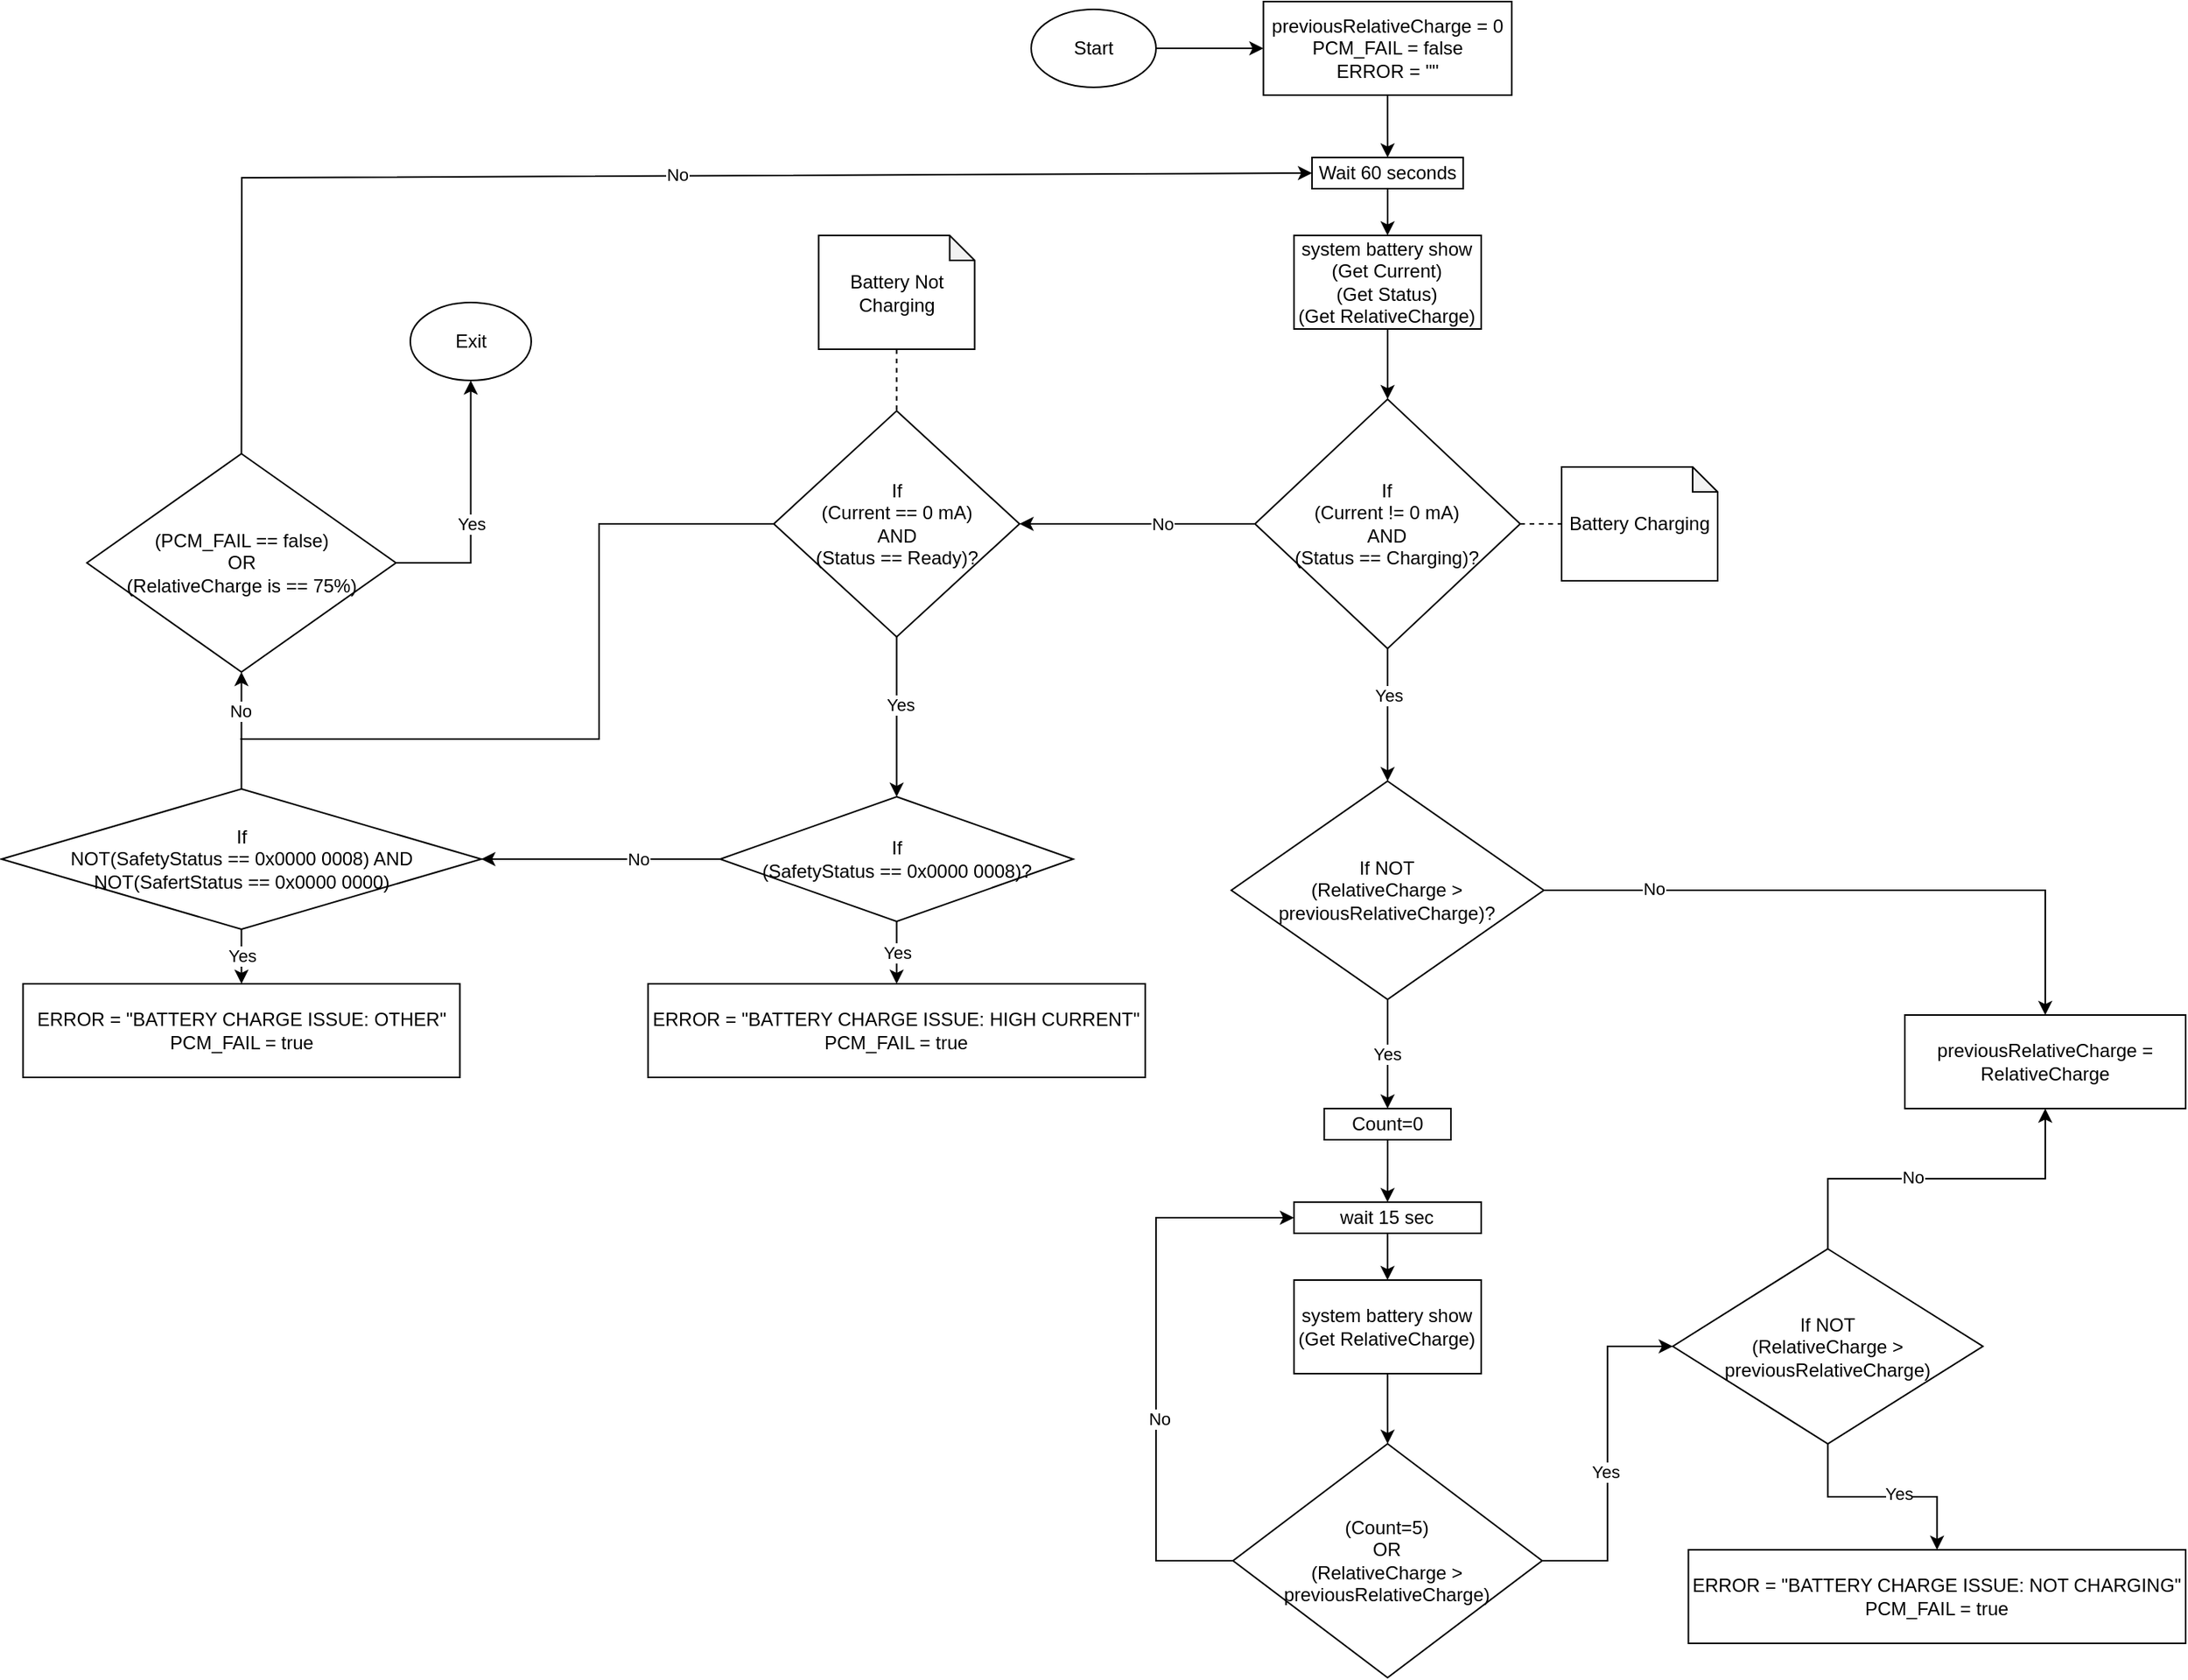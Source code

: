 <mxfile version="24.4.8" type="github">
  <diagram id="C5RBs43oDa-KdzZeNtuy" name="Page-1">
    <mxGraphModel dx="1632" dy="605" grid="1" gridSize="10" guides="1" tooltips="1" connect="1" arrows="1" fold="1" page="1" pageScale="1" pageWidth="827" pageHeight="1169" math="0" shadow="0">
      <root>
        <mxCell id="WIyWlLk6GJQsqaUBKTNV-0" />
        <mxCell id="WIyWlLk6GJQsqaUBKTNV-1" parent="WIyWlLk6GJQsqaUBKTNV-0" />
        <mxCell id="sKkCY-q4_aUjuxy-T2T2-13" value="" style="edgeStyle=orthogonalEdgeStyle;rounded=0;orthogonalLoop=1;jettySize=auto;html=1;" parent="WIyWlLk6GJQsqaUBKTNV-1" source="sKkCY-q4_aUjuxy-T2T2-6" target="sKkCY-q4_aUjuxy-T2T2-11" edge="1">
          <mxGeometry relative="1" as="geometry" />
        </mxCell>
        <mxCell id="sKkCY-q4_aUjuxy-T2T2-14" value="No" style="edgeLabel;html=1;align=center;verticalAlign=middle;resizable=0;points=[];" parent="sKkCY-q4_aUjuxy-T2T2-13" vertex="1" connectable="0">
          <mxGeometry x="-0.206" relative="1" as="geometry">
            <mxPoint as="offset" />
          </mxGeometry>
        </mxCell>
        <mxCell id="sKkCY-q4_aUjuxy-T2T2-18" value="" style="edgeStyle=orthogonalEdgeStyle;rounded=0;orthogonalLoop=1;jettySize=auto;html=1;" parent="WIyWlLk6GJQsqaUBKTNV-1" source="sKkCY-q4_aUjuxy-T2T2-6" target="sKkCY-q4_aUjuxy-T2T2-17" edge="1">
          <mxGeometry relative="1" as="geometry" />
        </mxCell>
        <mxCell id="sKkCY-q4_aUjuxy-T2T2-78" value="Yes" style="edgeLabel;html=1;align=center;verticalAlign=middle;resizable=0;points=[];" parent="sKkCY-q4_aUjuxy-T2T2-18" vertex="1" connectable="0">
          <mxGeometry x="-0.298" relative="1" as="geometry">
            <mxPoint as="offset" />
          </mxGeometry>
        </mxCell>
        <mxCell id="sKkCY-q4_aUjuxy-T2T2-6" value="&lt;div&gt;&lt;span style=&quot;background-color: initial;&quot;&gt;If&lt;/span&gt;&lt;/div&gt;&lt;div&gt;&lt;span style=&quot;background-color: initial;&quot;&gt;(Current != 0 mA)&lt;/span&gt;&lt;/div&gt;&lt;div&gt;&lt;span style=&quot;background-color: initial;&quot;&gt;AND&lt;/span&gt;&lt;/div&gt;&lt;div&gt;&lt;span style=&quot;background-color: initial;&quot;&gt;(Status == Charging)?&lt;/span&gt;&lt;/div&gt;" style="rhombus;whiteSpace=wrap;html=1;direction=west;" parent="WIyWlLk6GJQsqaUBKTNV-1" vertex="1">
          <mxGeometry x="463.44" y="302" width="170" height="160" as="geometry" />
        </mxCell>
        <mxCell id="sKkCY-q4_aUjuxy-T2T2-47" value="" style="edgeStyle=orthogonalEdgeStyle;rounded=0;orthogonalLoop=1;jettySize=auto;html=1;" parent="WIyWlLk6GJQsqaUBKTNV-1" source="sKkCY-q4_aUjuxy-T2T2-11" target="sKkCY-q4_aUjuxy-T2T2-46" edge="1">
          <mxGeometry relative="1" as="geometry" />
        </mxCell>
        <mxCell id="sKkCY-q4_aUjuxy-T2T2-62" value="Yes" style="edgeLabel;html=1;align=center;verticalAlign=middle;resizable=0;points=[];" parent="sKkCY-q4_aUjuxy-T2T2-47" vertex="1" connectable="0">
          <mxGeometry x="-0.164" y="2" relative="1" as="geometry">
            <mxPoint as="offset" />
          </mxGeometry>
        </mxCell>
        <mxCell id="sKkCY-q4_aUjuxy-T2T2-11" value="&lt;div&gt;If&lt;/div&gt;(Current == 0 mA)&lt;div&gt;AND&lt;/div&gt;&lt;div&gt;(Status == Ready)?&lt;br&gt;&lt;/div&gt;" style="rhombus;whiteSpace=wrap;html=1;" parent="WIyWlLk6GJQsqaUBKTNV-1" vertex="1">
          <mxGeometry x="155" y="309.5" width="157.5" height="145" as="geometry" />
        </mxCell>
        <mxCell id="sKkCY-q4_aUjuxy-T2T2-20" value="Yes" style="edgeStyle=orthogonalEdgeStyle;rounded=0;orthogonalLoop=1;jettySize=auto;html=1;" parent="WIyWlLk6GJQsqaUBKTNV-1" source="sKkCY-q4_aUjuxy-T2T2-17" target="sKkCY-q4_aUjuxy-T2T2-19" edge="1">
          <mxGeometry relative="1" as="geometry" />
        </mxCell>
        <mxCell id="sKkCY-q4_aUjuxy-T2T2-44" value="" style="edgeStyle=orthogonalEdgeStyle;rounded=0;orthogonalLoop=1;jettySize=auto;html=1;entryX=0.5;entryY=0;entryDx=0;entryDy=0;" parent="WIyWlLk6GJQsqaUBKTNV-1" source="sKkCY-q4_aUjuxy-T2T2-17" target="sKkCY-q4_aUjuxy-T2T2-48" edge="1">
          <mxGeometry relative="1" as="geometry">
            <mxPoint x="950" y="937" as="targetPoint" />
          </mxGeometry>
        </mxCell>
        <mxCell id="sKkCY-q4_aUjuxy-T2T2-45" value="No" style="edgeLabel;html=1;align=center;verticalAlign=middle;resizable=0;points=[];" parent="sKkCY-q4_aUjuxy-T2T2-44" vertex="1" connectable="0">
          <mxGeometry x="-0.648" y="1" relative="1" as="geometry">
            <mxPoint as="offset" />
          </mxGeometry>
        </mxCell>
        <mxCell id="sKkCY-q4_aUjuxy-T2T2-17" value="&lt;div style=&quot;&quot;&gt;If NOT&lt;br&gt;&lt;/div&gt;&lt;div style=&quot;&quot;&gt;&lt;span style=&quot;background-color: initial;&quot;&gt;(RelativeCharge &amp;gt; previousRelativeCharge)?&lt;/span&gt;&lt;/div&gt;" style="rhombus;whiteSpace=wrap;html=1;align=center;" parent="WIyWlLk6GJQsqaUBKTNV-1" vertex="1">
          <mxGeometry x="448.28" y="547" width="200.31" height="140" as="geometry" />
        </mxCell>
        <mxCell id="sKkCY-q4_aUjuxy-T2T2-22" value="" style="edgeStyle=orthogonalEdgeStyle;rounded=0;orthogonalLoop=1;jettySize=auto;html=1;" parent="WIyWlLk6GJQsqaUBKTNV-1" source="sKkCY-q4_aUjuxy-T2T2-19" target="sKkCY-q4_aUjuxy-T2T2-21" edge="1">
          <mxGeometry relative="1" as="geometry" />
        </mxCell>
        <mxCell id="sKkCY-q4_aUjuxy-T2T2-19" value="Count=0" style="whiteSpace=wrap;html=1;" parent="WIyWlLk6GJQsqaUBKTNV-1" vertex="1">
          <mxGeometry x="507.81" y="757" width="81.25" height="20" as="geometry" />
        </mxCell>
        <mxCell id="sKkCY-q4_aUjuxy-T2T2-58" value="" style="edgeStyle=orthogonalEdgeStyle;rounded=0;orthogonalLoop=1;jettySize=auto;html=1;" parent="WIyWlLk6GJQsqaUBKTNV-1" source="sKkCY-q4_aUjuxy-T2T2-21" target="sKkCY-q4_aUjuxy-T2T2-57" edge="1">
          <mxGeometry relative="1" as="geometry" />
        </mxCell>
        <mxCell id="sKkCY-q4_aUjuxy-T2T2-21" value="&lt;div&gt;wait 15 sec&lt;/div&gt;" style="whiteSpace=wrap;html=1;" parent="WIyWlLk6GJQsqaUBKTNV-1" vertex="1">
          <mxGeometry x="488.44" y="817" width="120" height="20" as="geometry" />
        </mxCell>
        <mxCell id="sKkCY-q4_aUjuxy-T2T2-33" value="" style="edgeStyle=orthogonalEdgeStyle;rounded=0;orthogonalLoop=1;jettySize=auto;html=1;entryX=0;entryY=0.5;entryDx=0;entryDy=0;" parent="WIyWlLk6GJQsqaUBKTNV-1" source="sKkCY-q4_aUjuxy-T2T2-25" target="sKkCY-q4_aUjuxy-T2T2-32" edge="1">
          <mxGeometry relative="1" as="geometry" />
        </mxCell>
        <mxCell id="sKkCY-q4_aUjuxy-T2T2-34" value="Yes" style="edgeLabel;html=1;align=center;verticalAlign=middle;resizable=0;points=[];" parent="sKkCY-q4_aUjuxy-T2T2-33" vertex="1" connectable="0">
          <mxGeometry x="-0.106" y="2" relative="1" as="geometry">
            <mxPoint as="offset" />
          </mxGeometry>
        </mxCell>
        <mxCell id="sKkCY-q4_aUjuxy-T2T2-25" value="(Count=5)&lt;div&gt;&lt;span style=&quot;background-color: initial;&quot;&gt;OR&lt;/span&gt;&lt;div&gt;(RelativeCharge &amp;gt; previousRelativeCharge)&lt;br&gt;&lt;/div&gt;&lt;/div&gt;" style="rhombus;whiteSpace=wrap;html=1;" parent="WIyWlLk6GJQsqaUBKTNV-1" vertex="1">
          <mxGeometry x="449.37" y="972" width="198.14" height="150" as="geometry" />
        </mxCell>
        <mxCell id="sKkCY-q4_aUjuxy-T2T2-49" value="" style="edgeStyle=orthogonalEdgeStyle;rounded=0;orthogonalLoop=1;jettySize=auto;html=1;" parent="WIyWlLk6GJQsqaUBKTNV-1" source="sKkCY-q4_aUjuxy-T2T2-32" target="sKkCY-q4_aUjuxy-T2T2-48" edge="1">
          <mxGeometry relative="1" as="geometry" />
        </mxCell>
        <mxCell id="sKkCY-q4_aUjuxy-T2T2-50" value="No" style="edgeLabel;html=1;align=center;verticalAlign=middle;resizable=0;points=[];" parent="sKkCY-q4_aUjuxy-T2T2-49" vertex="1" connectable="0">
          <mxGeometry x="-0.134" y="1" relative="1" as="geometry">
            <mxPoint as="offset" />
          </mxGeometry>
        </mxCell>
        <mxCell id="sKkCY-q4_aUjuxy-T2T2-52" value="" style="edgeStyle=orthogonalEdgeStyle;rounded=0;orthogonalLoop=1;jettySize=auto;html=1;" parent="WIyWlLk6GJQsqaUBKTNV-1" source="sKkCY-q4_aUjuxy-T2T2-32" target="sKkCY-q4_aUjuxy-T2T2-51" edge="1">
          <mxGeometry relative="1" as="geometry" />
        </mxCell>
        <mxCell id="sKkCY-q4_aUjuxy-T2T2-54" value="Yes" style="edgeLabel;html=1;align=center;verticalAlign=middle;resizable=0;points=[];" parent="sKkCY-q4_aUjuxy-T2T2-52" vertex="1" connectable="0">
          <mxGeometry x="0.149" y="2" relative="1" as="geometry">
            <mxPoint as="offset" />
          </mxGeometry>
        </mxCell>
        <mxCell id="sKkCY-q4_aUjuxy-T2T2-32" value="&lt;div&gt;If NOT&lt;br&gt;&lt;/div&gt;&lt;div&gt;&lt;span style=&quot;background-color: initial;&quot;&gt;(RelativeCharge &amp;gt; previousRelativeCharge)&lt;/span&gt;&lt;/div&gt;" style="rhombus;whiteSpace=wrap;html=1;" parent="WIyWlLk6GJQsqaUBKTNV-1" vertex="1">
          <mxGeometry x="731.26" y="847" width="198.74" height="125" as="geometry" />
        </mxCell>
        <mxCell id="sKkCY-q4_aUjuxy-T2T2-61" value="Yes" style="edgeStyle=orthogonalEdgeStyle;rounded=0;orthogonalLoop=1;jettySize=auto;html=1;" parent="WIyWlLk6GJQsqaUBKTNV-1" source="sKkCY-q4_aUjuxy-T2T2-46" target="sKkCY-q4_aUjuxy-T2T2-60" edge="1">
          <mxGeometry relative="1" as="geometry" />
        </mxCell>
        <mxCell id="sKkCY-q4_aUjuxy-T2T2-66" value="" style="edgeStyle=orthogonalEdgeStyle;rounded=0;orthogonalLoop=1;jettySize=auto;html=1;" parent="WIyWlLk6GJQsqaUBKTNV-1" source="sKkCY-q4_aUjuxy-T2T2-46" target="sKkCY-q4_aUjuxy-T2T2-65" edge="1">
          <mxGeometry relative="1" as="geometry" />
        </mxCell>
        <mxCell id="sKkCY-q4_aUjuxy-T2T2-67" value="No" style="edgeLabel;html=1;align=center;verticalAlign=middle;resizable=0;points=[];" parent="sKkCY-q4_aUjuxy-T2T2-66" vertex="1" connectable="0">
          <mxGeometry x="-0.313" relative="1" as="geometry">
            <mxPoint as="offset" />
          </mxGeometry>
        </mxCell>
        <mxCell id="sKkCY-q4_aUjuxy-T2T2-46" value="If&lt;div&gt;(SafetyStatus == 0x0000 0008)?&lt;/div&gt;" style="rhombus;whiteSpace=wrap;html=1;" parent="WIyWlLk6GJQsqaUBKTNV-1" vertex="1">
          <mxGeometry x="120.63" y="557" width="226.25" height="80" as="geometry" />
        </mxCell>
        <mxCell id="sKkCY-q4_aUjuxy-T2T2-48" value="previousRelativeCharge = RelativeCharge" style="whiteSpace=wrap;html=1;" parent="WIyWlLk6GJQsqaUBKTNV-1" vertex="1">
          <mxGeometry x="880" y="697" width="180" height="60" as="geometry" />
        </mxCell>
        <mxCell id="sKkCY-q4_aUjuxy-T2T2-51" value="&lt;div&gt;ERROR = &quot;BATTERY CHARGE ISSUE: NOT CHARGING&quot;&lt;br&gt;&lt;/div&gt;&lt;div&gt;PCM_FAIL = true&lt;/div&gt;" style="whiteSpace=wrap;html=1;" parent="WIyWlLk6GJQsqaUBKTNV-1" vertex="1">
          <mxGeometry x="741.26" y="1040" width="318.74" height="60" as="geometry" />
        </mxCell>
        <mxCell id="sKkCY-q4_aUjuxy-T2T2-59" value="" style="edgeStyle=orthogonalEdgeStyle;rounded=0;orthogonalLoop=1;jettySize=auto;html=1;" parent="WIyWlLk6GJQsqaUBKTNV-1" source="sKkCY-q4_aUjuxy-T2T2-57" target="sKkCY-q4_aUjuxy-T2T2-25" edge="1">
          <mxGeometry relative="1" as="geometry" />
        </mxCell>
        <mxCell id="sKkCY-q4_aUjuxy-T2T2-57" value="system battery show (Get&amp;nbsp;&lt;span style=&quot;background-color: initial;&quot;&gt;RelativeCharge)&lt;/span&gt;" style="rounded=0;whiteSpace=wrap;html=1;" parent="WIyWlLk6GJQsqaUBKTNV-1" vertex="1">
          <mxGeometry x="488.44" y="867" width="120" height="60" as="geometry" />
        </mxCell>
        <mxCell id="sKkCY-q4_aUjuxy-T2T2-60" value="&lt;div&gt;ERROR = &quot;BATTERY CHARGE ISSUE: HIGH CURRENT&quot;&lt;br&gt;&lt;/div&gt;&lt;div&gt;PCM_FAIL = true&lt;/div&gt;" style="whiteSpace=wrap;html=1;" parent="WIyWlLk6GJQsqaUBKTNV-1" vertex="1">
          <mxGeometry x="74.38" y="677" width="318.74" height="60" as="geometry" />
        </mxCell>
        <mxCell id="sKkCY-q4_aUjuxy-T2T2-69" value="Yes" style="edgeStyle=orthogonalEdgeStyle;rounded=0;orthogonalLoop=1;jettySize=auto;html=1;" parent="WIyWlLk6GJQsqaUBKTNV-1" source="sKkCY-q4_aUjuxy-T2T2-65" target="sKkCY-q4_aUjuxy-T2T2-68" edge="1">
          <mxGeometry relative="1" as="geometry" />
        </mxCell>
        <mxCell id="sKkCY-q4_aUjuxy-T2T2-83" value="" style="edgeStyle=orthogonalEdgeStyle;rounded=0;orthogonalLoop=1;jettySize=auto;html=1;" parent="WIyWlLk6GJQsqaUBKTNV-1" source="sKkCY-q4_aUjuxy-T2T2-65" target="sKkCY-q4_aUjuxy-T2T2-82" edge="1">
          <mxGeometry relative="1" as="geometry" />
        </mxCell>
        <mxCell id="07RVPBnmIZMeijGdiE55-9" value="No" style="edgeLabel;html=1;align=center;verticalAlign=middle;resizable=0;points=[];" vertex="1" connectable="0" parent="sKkCY-q4_aUjuxy-T2T2-83">
          <mxGeometry x="0.335" y="1" relative="1" as="geometry">
            <mxPoint as="offset" />
          </mxGeometry>
        </mxCell>
        <mxCell id="sKkCY-q4_aUjuxy-T2T2-65" value="&lt;div&gt;If&lt;/div&gt;NOT(SafetyStatus == 0x0000 0008) AND NOT(SafertStatus == 0x0000 0000)" style="rhombus;whiteSpace=wrap;html=1;" parent="WIyWlLk6GJQsqaUBKTNV-1" vertex="1">
          <mxGeometry x="-340" y="552" width="307.51" height="90" as="geometry" />
        </mxCell>
        <mxCell id="sKkCY-q4_aUjuxy-T2T2-68" value="&lt;div&gt;ERROR = &quot;BATTERY CHARGE ISSUE: OTHER&quot;&lt;br&gt;&lt;/div&gt;&lt;div&gt;PCM_FAIL = true&lt;/div&gt;" style="whiteSpace=wrap;html=1;" parent="WIyWlLk6GJQsqaUBKTNV-1" vertex="1">
          <mxGeometry x="-326.24" y="677" width="280" height="60" as="geometry" />
        </mxCell>
        <mxCell id="sKkCY-q4_aUjuxy-T2T2-71" value="" style="edgeStyle=orthogonalEdgeStyle;rounded=0;orthogonalLoop=1;jettySize=auto;html=1;" parent="WIyWlLk6GJQsqaUBKTNV-1" source="sKkCY-q4_aUjuxy-T2T2-70" target="sKkCY-q4_aUjuxy-T2T2-6" edge="1">
          <mxGeometry relative="1" as="geometry" />
        </mxCell>
        <mxCell id="sKkCY-q4_aUjuxy-T2T2-70" value="system battery show&lt;div&gt;(Get&amp;nbsp;Current)&lt;br&gt;(Get Status)&lt;/div&gt;&lt;div&gt;(Get&amp;nbsp;RelativeCharge)&lt;/div&gt;" style="rounded=0;whiteSpace=wrap;html=1;" parent="WIyWlLk6GJQsqaUBKTNV-1" vertex="1">
          <mxGeometry x="488.44" y="197" width="120" height="60" as="geometry" />
        </mxCell>
        <mxCell id="sKkCY-q4_aUjuxy-T2T2-73" value="" style="edgeStyle=orthogonalEdgeStyle;rounded=0;orthogonalLoop=1;jettySize=auto;html=1;" parent="WIyWlLk6GJQsqaUBKTNV-1" source="sKkCY-q4_aUjuxy-T2T2-72" target="sKkCY-q4_aUjuxy-T2T2-70" edge="1">
          <mxGeometry relative="1" as="geometry" />
        </mxCell>
        <mxCell id="sKkCY-q4_aUjuxy-T2T2-72" value="Wait 60 seconds" style="rounded=0;whiteSpace=wrap;html=1;" parent="WIyWlLk6GJQsqaUBKTNV-1" vertex="1">
          <mxGeometry x="500" y="147" width="96.88" height="20" as="geometry" />
        </mxCell>
        <mxCell id="sKkCY-q4_aUjuxy-T2T2-76" value="" style="edgeStyle=orthogonalEdgeStyle;rounded=0;orthogonalLoop=1;jettySize=auto;html=1;" parent="WIyWlLk6GJQsqaUBKTNV-1" source="sKkCY-q4_aUjuxy-T2T2-74" target="sKkCY-q4_aUjuxy-T2T2-72" edge="1">
          <mxGeometry relative="1" as="geometry" />
        </mxCell>
        <mxCell id="sKkCY-q4_aUjuxy-T2T2-74" value="&lt;div&gt;previousRelativeCharge = 0&lt;/div&gt;&lt;div&gt;PCM_FAIL = false&lt;/div&gt;&lt;div&gt;ERROR = &quot;&quot;&lt;/div&gt;" style="rounded=0;whiteSpace=wrap;html=1;" parent="WIyWlLk6GJQsqaUBKTNV-1" vertex="1">
          <mxGeometry x="468.83" y="47" width="159.22" height="60" as="geometry" />
        </mxCell>
        <mxCell id="sKkCY-q4_aUjuxy-T2T2-79" value="" style="endArrow=classic;html=1;rounded=0;entryX=0;entryY=0.5;entryDx=0;entryDy=0;exitX=0;exitY=0.5;exitDx=0;exitDy=0;" parent="WIyWlLk6GJQsqaUBKTNV-1" source="sKkCY-q4_aUjuxy-T2T2-25" target="sKkCY-q4_aUjuxy-T2T2-21" edge="1">
          <mxGeometry width="50" height="50" relative="1" as="geometry">
            <mxPoint x="420" y="1087" as="sourcePoint" />
            <mxPoint x="450" y="827" as="targetPoint" />
            <Array as="points">
              <mxPoint x="400" y="1047" />
              <mxPoint x="400" y="827" />
            </Array>
          </mxGeometry>
        </mxCell>
        <mxCell id="sKkCY-q4_aUjuxy-T2T2-80" value="No" style="edgeLabel;html=1;align=center;verticalAlign=middle;resizable=0;points=[];" parent="sKkCY-q4_aUjuxy-T2T2-79" vertex="1" connectable="0">
          <mxGeometry x="-0.211" y="-2" relative="1" as="geometry">
            <mxPoint as="offset" />
          </mxGeometry>
        </mxCell>
        <mxCell id="sKkCY-q4_aUjuxy-T2T2-90" value="" style="edgeStyle=orthogonalEdgeStyle;rounded=0;orthogonalLoop=1;jettySize=auto;html=1;" parent="WIyWlLk6GJQsqaUBKTNV-1" source="sKkCY-q4_aUjuxy-T2T2-82" target="sKkCY-q4_aUjuxy-T2T2-88" edge="1">
          <mxGeometry relative="1" as="geometry" />
        </mxCell>
        <mxCell id="sKkCY-q4_aUjuxy-T2T2-91" value="Yes" style="edgeLabel;html=1;align=center;verticalAlign=middle;resizable=0;points=[];" parent="sKkCY-q4_aUjuxy-T2T2-90" vertex="1" connectable="0">
          <mxGeometry x="-0.111" relative="1" as="geometry">
            <mxPoint as="offset" />
          </mxGeometry>
        </mxCell>
        <mxCell id="sKkCY-q4_aUjuxy-T2T2-82" value="(PCM_FAIL == false)&lt;div&gt;OR&lt;/div&gt;&lt;div&gt;(RelativeCharge is == 75%)&lt;/div&gt;" style="rhombus;whiteSpace=wrap;html=1;" parent="WIyWlLk6GJQsqaUBKTNV-1" vertex="1">
          <mxGeometry x="-285.3" y="337" width="198.12" height="140" as="geometry" />
        </mxCell>
        <mxCell id="sKkCY-q4_aUjuxy-T2T2-85" value="" style="endArrow=classic;html=1;rounded=0;exitX=0.5;exitY=0;exitDx=0;exitDy=0;entryX=0;entryY=0.5;entryDx=0;entryDy=0;" parent="WIyWlLk6GJQsqaUBKTNV-1" source="sKkCY-q4_aUjuxy-T2T2-82" target="sKkCY-q4_aUjuxy-T2T2-72" edge="1">
          <mxGeometry width="50" height="50" relative="1" as="geometry">
            <mxPoint x="160" y="317" as="sourcePoint" />
            <mxPoint x="210" y="267" as="targetPoint" />
            <Array as="points">
              <mxPoint x="-186" y="160" />
            </Array>
          </mxGeometry>
        </mxCell>
        <mxCell id="sKkCY-q4_aUjuxy-T2T2-86" value="No" style="edgeLabel;html=1;align=center;verticalAlign=middle;resizable=0;points=[];" parent="sKkCY-q4_aUjuxy-T2T2-85" vertex="1" connectable="0">
          <mxGeometry x="0.053" y="1" relative="1" as="geometry">
            <mxPoint x="1" as="offset" />
          </mxGeometry>
        </mxCell>
        <mxCell id="sKkCY-q4_aUjuxy-T2T2-89" value="" style="edgeStyle=orthogonalEdgeStyle;rounded=0;orthogonalLoop=1;jettySize=auto;html=1;" parent="WIyWlLk6GJQsqaUBKTNV-1" source="sKkCY-q4_aUjuxy-T2T2-87" target="sKkCY-q4_aUjuxy-T2T2-74" edge="1">
          <mxGeometry relative="1" as="geometry" />
        </mxCell>
        <mxCell id="sKkCY-q4_aUjuxy-T2T2-87" value="Start" style="ellipse;whiteSpace=wrap;html=1;" parent="WIyWlLk6GJQsqaUBKTNV-1" vertex="1">
          <mxGeometry x="320" y="52" width="80" height="50" as="geometry" />
        </mxCell>
        <mxCell id="sKkCY-q4_aUjuxy-T2T2-88" value="Exit" style="ellipse;whiteSpace=wrap;html=1;" parent="WIyWlLk6GJQsqaUBKTNV-1" vertex="1">
          <mxGeometry x="-78" y="240" width="77.51" height="50" as="geometry" />
        </mxCell>
        <mxCell id="07RVPBnmIZMeijGdiE55-0" value="Battery Charging" style="shape=note;whiteSpace=wrap;html=1;backgroundOutline=1;darkOpacity=0.05;size=16;" vertex="1" parent="WIyWlLk6GJQsqaUBKTNV-1">
          <mxGeometry x="660" y="345.5" width="100" height="73" as="geometry" />
        </mxCell>
        <mxCell id="07RVPBnmIZMeijGdiE55-1" value="" style="endArrow=none;dashed=1;html=1;rounded=0;entryX=0;entryY=0.5;entryDx=0;entryDy=0;entryPerimeter=0;exitX=0;exitY=0.5;exitDx=0;exitDy=0;" edge="1" parent="WIyWlLk6GJQsqaUBKTNV-1" source="sKkCY-q4_aUjuxy-T2T2-6" target="07RVPBnmIZMeijGdiE55-0">
          <mxGeometry width="50" height="50" relative="1" as="geometry">
            <mxPoint x="633.44" y="520" as="sourcePoint" />
            <mxPoint x="683.44" y="470" as="targetPoint" />
          </mxGeometry>
        </mxCell>
        <mxCell id="07RVPBnmIZMeijGdiE55-2" value="Battery Not Charging" style="shape=note;whiteSpace=wrap;html=1;backgroundOutline=1;darkOpacity=0.05;size=16;" vertex="1" parent="WIyWlLk6GJQsqaUBKTNV-1">
          <mxGeometry x="183.75" y="197" width="100" height="73" as="geometry" />
        </mxCell>
        <mxCell id="07RVPBnmIZMeijGdiE55-3" value="" style="endArrow=none;dashed=1;html=1;rounded=0;entryX=0.5;entryY=0;entryDx=0;entryDy=0;exitX=0.5;exitY=1;exitDx=0;exitDy=0;exitPerimeter=0;" edge="1" parent="WIyWlLk6GJQsqaUBKTNV-1" source="07RVPBnmIZMeijGdiE55-2" target="sKkCY-q4_aUjuxy-T2T2-11">
          <mxGeometry width="50" height="50" relative="1" as="geometry">
            <mxPoint x="360" y="290" as="sourcePoint" />
            <mxPoint x="120" y="320" as="targetPoint" />
          </mxGeometry>
        </mxCell>
        <mxCell id="07RVPBnmIZMeijGdiE55-8" value="" style="endArrow=none;html=1;rounded=0;entryX=0;entryY=0.5;entryDx=0;entryDy=0;" edge="1" parent="WIyWlLk6GJQsqaUBKTNV-1" target="sKkCY-q4_aUjuxy-T2T2-11">
          <mxGeometry width="50" height="50" relative="1" as="geometry">
            <mxPoint x="-187" y="520" as="sourcePoint" />
            <mxPoint x="150" y="410" as="targetPoint" />
            <Array as="points">
              <mxPoint x="43" y="520" />
              <mxPoint x="43" y="382" />
            </Array>
          </mxGeometry>
        </mxCell>
      </root>
    </mxGraphModel>
  </diagram>
</mxfile>
